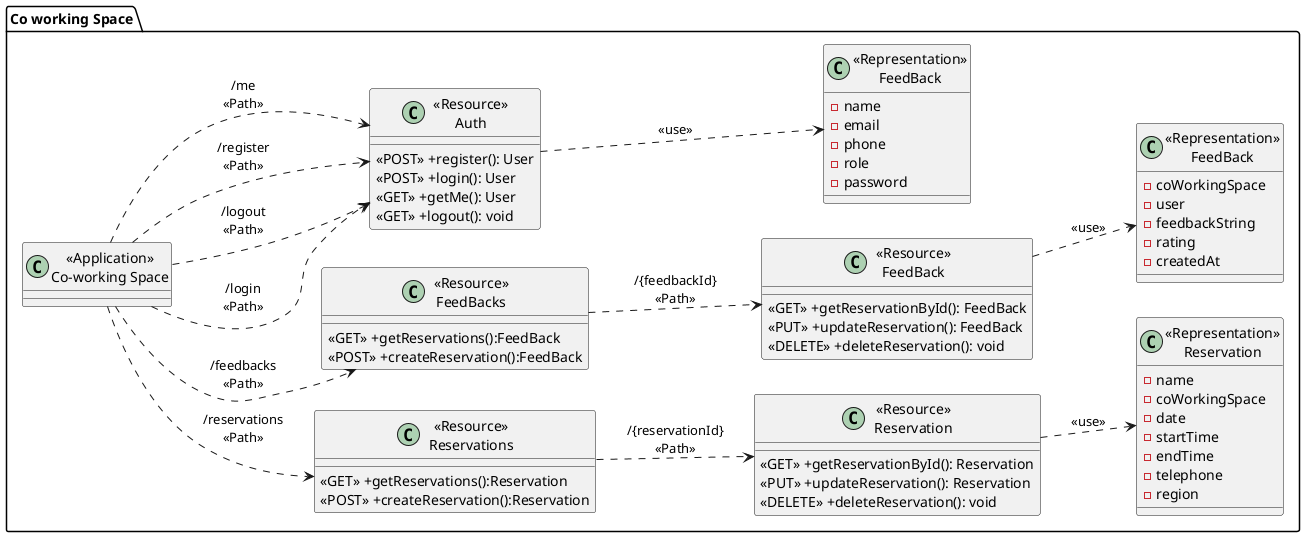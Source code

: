 @startuml Co-working Class Diagram
left to right direction
package "Co working Space"{
    class "<<Application>>\nCo-working Space" as CoWorkingService{}

    class "<<Resource>>\nReservations" as ResourceReservations{
        <<GET>> +getReservations():Reservation
        <<POST>> +createReservation():Reservation
    }

    class "<<Resource>>\nReservation" as ResourceReservation {
        <<GET>> +getReservationById(): Reservation
        <<PUT>> +updateReservation(): Reservation
        <<DELETE>> +deleteReservation(): void
    }

    class "<<Representation>>\nReservation" as RepresentationReservation {
        -name
        -coWorkingSpace
        -date
        -startTime
        -endTime
        -telephone
        -region
    }

    class "<<Resource>>\nFeedBacks" as ResourceFeedBacks{
        <<GET>> +getReservations():FeedBack
        <<POST>> +createReservation():FeedBack
    }

    class "<<Resource>>\nFeedBack" as ResourceFeedBack {
        <<GET>> +getReservationById(): FeedBack
        <<PUT>> +updateReservation(): FeedBack
        <<DELETE>> +deleteReservation(): void
    }

    class "<<Representation>>\nFeedBack" as RepresentationFeedBack {
        -coWorkingSpace
        -user
        -feedbackString
        -rating
        -createdAt
    }

    class "<<Resource>>\nAuth" as ResourceAuth {
        <<POST>> +register(): User
        <<POST>> +login(): User
        <<GET>> +getMe(): User
        <<GET>> +logout(): void
    }

    class "<<Representation>>\nFeedBack" as RepresentationAuth {
        -name
        -email
        -phone
        -role
        -password
    }

}

CoWorkingService ..> ResourceReservations:"/reservations\n<<Path>>"
ResourceReservations ..> ResourceReservation: "/{reservationId}\n<<Path>>"
ResourceReservation ..> RepresentationReservation: "<<use>>"

CoWorkingService ..> ResourceFeedBacks:"/feedbacks\n<<Path>>"
ResourceFeedBacks ..> ResourceFeedBack: "/{feedbackId}\n<<Path>>"
ResourceFeedBack ..> RepresentationFeedBack: "<<use>>"

CoWorkingService ..> ResourceAuth:"/login\n<<Path>>"
CoWorkingService ..> ResourceAuth:"/logout\n<<Path>>"
CoWorkingService ..> ResourceAuth:"/register\n<<Path>>"
CoWorkingService ..> ResourceAuth:"/me\n<<Path>>"
ResourceAuth ..> RepresentationAuth: "<<use>>"

@enduml